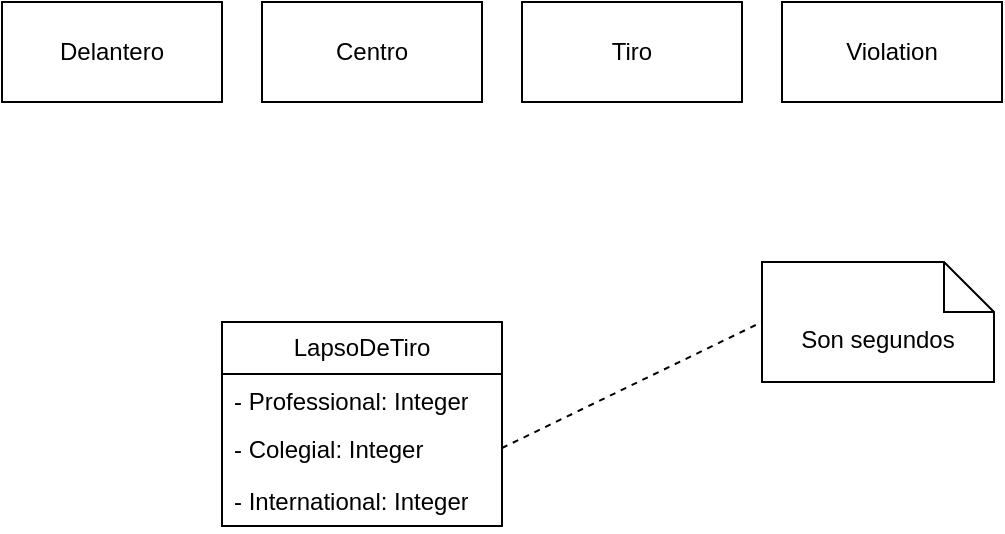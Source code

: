 <mxfile version="28.2.7">
  <diagram name="Página-1" id="0OFblG4wIrx42TjNYspR">
    <mxGraphModel dx="1105" dy="473" grid="1" gridSize="10" guides="1" tooltips="1" connect="1" arrows="1" fold="1" page="1" pageScale="1" pageWidth="827" pageHeight="1169" math="0" shadow="0">
      <root>
        <mxCell id="0" />
        <mxCell id="1" parent="0" />
        <mxCell id="Gp4qbvKWz5TyAVRhxQ6b-1" value="Delantero" style="html=1;whiteSpace=wrap;" vertex="1" parent="1">
          <mxGeometry x="60" y="20" width="110" height="50" as="geometry" />
        </mxCell>
        <mxCell id="Gp4qbvKWz5TyAVRhxQ6b-2" value="Centro" style="html=1;whiteSpace=wrap;" vertex="1" parent="1">
          <mxGeometry x="190" y="20" width="110" height="50" as="geometry" />
        </mxCell>
        <mxCell id="Gp4qbvKWz5TyAVRhxQ6b-3" value="Tiro" style="html=1;whiteSpace=wrap;" vertex="1" parent="1">
          <mxGeometry x="320" y="20" width="110" height="50" as="geometry" />
        </mxCell>
        <mxCell id="Gp4qbvKWz5TyAVRhxQ6b-4" value="Violation" style="html=1;whiteSpace=wrap;" vertex="1" parent="1">
          <mxGeometry x="450" y="20" width="110" height="50" as="geometry" />
        </mxCell>
        <mxCell id="Gp4qbvKWz5TyAVRhxQ6b-7" value="LapsoDeTiro" style="swimlane;fontStyle=0;childLayout=stackLayout;horizontal=1;startSize=26;fillColor=none;horizontalStack=0;resizeParent=1;resizeParentMax=0;resizeLast=0;collapsible=1;marginBottom=0;whiteSpace=wrap;html=1;" vertex="1" parent="1">
          <mxGeometry x="170" y="180" width="140" height="102" as="geometry" />
        </mxCell>
        <mxCell id="Gp4qbvKWz5TyAVRhxQ6b-8" value="- Professional: Integer" style="text;strokeColor=none;fillColor=none;align=left;verticalAlign=top;spacingLeft=4;spacingRight=4;overflow=hidden;rotatable=0;points=[[0,0.5],[1,0.5]];portConstraint=eastwest;whiteSpace=wrap;html=1;" vertex="1" parent="Gp4qbvKWz5TyAVRhxQ6b-7">
          <mxGeometry y="26" width="140" height="24" as="geometry" />
        </mxCell>
        <mxCell id="Gp4qbvKWz5TyAVRhxQ6b-9" value="- Colegial: Integer" style="text;strokeColor=none;fillColor=none;align=left;verticalAlign=top;spacingLeft=4;spacingRight=4;overflow=hidden;rotatable=0;points=[[0,0.5],[1,0.5]];portConstraint=eastwest;whiteSpace=wrap;html=1;" vertex="1" parent="Gp4qbvKWz5TyAVRhxQ6b-7">
          <mxGeometry y="50" width="140" height="26" as="geometry" />
        </mxCell>
        <mxCell id="Gp4qbvKWz5TyAVRhxQ6b-10" value="- International: Integer" style="text;strokeColor=none;fillColor=none;align=left;verticalAlign=top;spacingLeft=4;spacingRight=4;overflow=hidden;rotatable=0;points=[[0,0.5],[1,0.5]];portConstraint=eastwest;whiteSpace=wrap;html=1;" vertex="1" parent="Gp4qbvKWz5TyAVRhxQ6b-7">
          <mxGeometry y="76" width="140" height="26" as="geometry" />
        </mxCell>
        <mxCell id="Gp4qbvKWz5TyAVRhxQ6b-11" value="Son segundos" style="shape=note2;boundedLbl=1;whiteSpace=wrap;html=1;size=25;verticalAlign=top;align=center;" vertex="1" parent="1">
          <mxGeometry x="440" y="150" width="116" height="60" as="geometry" />
        </mxCell>
        <mxCell id="Gp4qbvKWz5TyAVRhxQ6b-15" value="" style="html=1;verticalAlign=bottom;labelBackgroundColor=none;endArrow=none;endFill=0;dashed=1;rounded=0;exitX=1;exitY=0.5;exitDx=0;exitDy=0;entryX=0;entryY=0.5;entryDx=0;entryDy=0;entryPerimeter=0;" edge="1" parent="1" source="Gp4qbvKWz5TyAVRhxQ6b-9" target="Gp4qbvKWz5TyAVRhxQ6b-11">
          <mxGeometry width="160" relative="1" as="geometry">
            <mxPoint x="340" y="250" as="sourcePoint" />
            <mxPoint x="500" y="250" as="targetPoint" />
          </mxGeometry>
        </mxCell>
      </root>
    </mxGraphModel>
  </diagram>
</mxfile>
